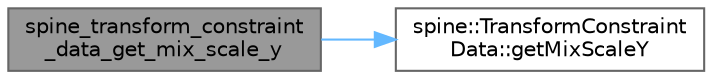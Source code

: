digraph "spine_transform_constraint_data_get_mix_scale_y"
{
 // LATEX_PDF_SIZE
  bgcolor="transparent";
  edge [fontname=Helvetica,fontsize=10,labelfontname=Helvetica,labelfontsize=10];
  node [fontname=Helvetica,fontsize=10,shape=box,height=0.2,width=0.4];
  rankdir="LR";
  Node1 [id="Node000001",label="spine_transform_constraint\l_data_get_mix_scale_y",height=0.2,width=0.4,color="gray40", fillcolor="grey60", style="filled", fontcolor="black",tooltip=" "];
  Node1 -> Node2 [id="edge1_Node000001_Node000002",color="steelblue1",style="solid",tooltip=" "];
  Node2 [id="Node000002",label="spine::TransformConstraint\lData::getMixScaleY",height=0.2,width=0.4,color="grey40", fillcolor="white", style="filled",URL="$classspine_1_1_transform_constraint_data.html#a498fe520318e7c2248f87444799e9e19",tooltip=" "];
}
